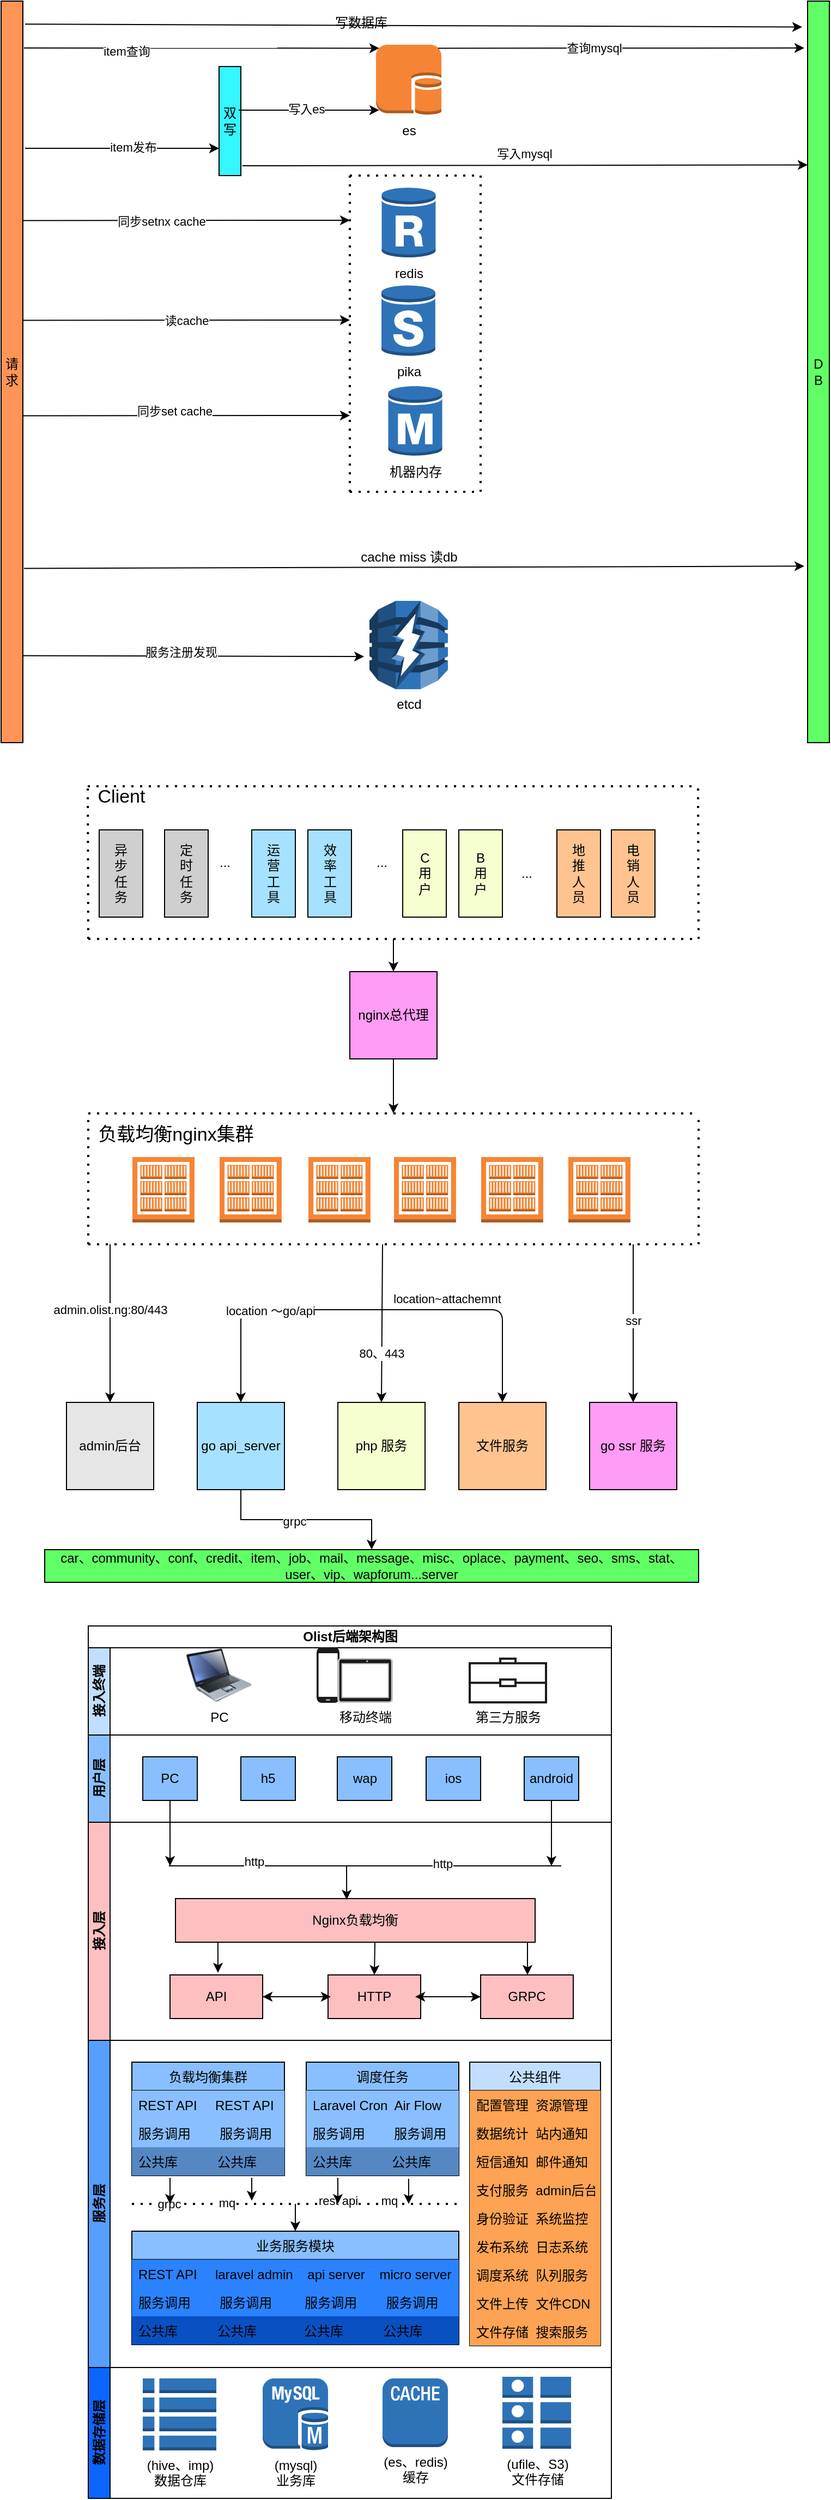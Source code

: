 <mxfile version="14.4.9" type="github">
  <diagram id="2X9w02Ml61jo0lZJwtkf" name="Page-1">
    <mxGraphModel dx="836" dy="376" grid="1" gridSize="10" guides="1" tooltips="1" connect="1" arrows="1" fold="1" page="1" pageScale="1" pageWidth="827" pageHeight="1169" math="0" shadow="0">
      <root>
        <mxCell id="0" />
        <mxCell id="1" parent="0" />
        <mxCell id="Lp_xnb2QCeQAAz86b2ZK-117" value="请求" style="rounded=0;whiteSpace=wrap;html=1;fillColor=#FF9457;" vertex="1" parent="1">
          <mxGeometry x="40" y="200" width="20" height="680" as="geometry" />
        </mxCell>
        <mxCell id="Lp_xnb2QCeQAAz86b2ZK-118" value="D&lt;br&gt;B" style="rounded=0;whiteSpace=wrap;html=1;fillColor=#61FF66;" vertex="1" parent="1">
          <mxGeometry x="780" y="200" width="20" height="680" as="geometry" />
        </mxCell>
        <mxCell id="Lp_xnb2QCeQAAz86b2ZK-119" value="" style="endArrow=classic;html=1;entryX=-0.25;entryY=0.035;entryDx=0;entryDy=0;entryPerimeter=0;exitX=1.1;exitY=0.031;exitDx=0;exitDy=0;exitPerimeter=0;" edge="1" parent="1" source="Lp_xnb2QCeQAAz86b2ZK-117" target="Lp_xnb2QCeQAAz86b2ZK-118">
          <mxGeometry width="50" height="50" relative="1" as="geometry">
            <mxPoint x="390" y="300" as="sourcePoint" />
            <mxPoint x="440" y="250" as="targetPoint" />
          </mxGeometry>
        </mxCell>
        <mxCell id="Lp_xnb2QCeQAAz86b2ZK-120" value="写数据库" style="text;html=1;align=center;verticalAlign=middle;resizable=0;points=[];autosize=1;" vertex="1" parent="1">
          <mxGeometry x="340" y="210" width="60" height="20" as="geometry" />
        </mxCell>
        <mxCell id="Lp_xnb2QCeQAAz86b2ZK-121" value="es" style="outlineConnect=0;dashed=0;verticalLabelPosition=bottom;verticalAlign=top;align=center;html=1;shape=mxgraph.aws3.db_on_instance;fillColor=#F58534;gradientColor=none;" vertex="1" parent="1">
          <mxGeometry x="384" y="240" width="60" height="64.5" as="geometry" />
        </mxCell>
        <mxCell id="Lp_xnb2QCeQAAz86b2ZK-122" value="" style="endArrow=classic;html=1;entryX=0;entryY=0.75;entryDx=0;entryDy=0;" edge="1" parent="1" target="Lp_xnb2QCeQAAz86b2ZK-124">
          <mxGeometry width="50" height="50" relative="1" as="geometry">
            <mxPoint x="62" y="335" as="sourcePoint" />
            <mxPoint x="440" y="280" as="targetPoint" />
          </mxGeometry>
        </mxCell>
        <mxCell id="Lp_xnb2QCeQAAz86b2ZK-123" value="item发布" style="edgeLabel;html=1;align=center;verticalAlign=middle;resizable=0;points=[];" vertex="1" connectable="0" parent="Lp_xnb2QCeQAAz86b2ZK-122">
          <mxGeometry x="-0.31" y="1" relative="1" as="geometry">
            <mxPoint x="36.99" as="offset" />
          </mxGeometry>
        </mxCell>
        <mxCell id="Lp_xnb2QCeQAAz86b2ZK-124" value="双&lt;br&gt;写" style="rounded=0;whiteSpace=wrap;html=1;fillColor=#33F8FF;" vertex="1" parent="1">
          <mxGeometry x="240" y="260" width="20" height="100" as="geometry" />
        </mxCell>
        <mxCell id="Lp_xnb2QCeQAAz86b2ZK-125" value="" style="endArrow=classic;html=1;exitX=1.067;exitY=0.91;exitDx=0;exitDy=0;entryX=0;entryY=0.221;entryDx=0;entryDy=0;entryPerimeter=0;exitPerimeter=0;" edge="1" parent="1" source="Lp_xnb2QCeQAAz86b2ZK-124" target="Lp_xnb2QCeQAAz86b2ZK-118">
          <mxGeometry width="50" height="50" relative="1" as="geometry">
            <mxPoint x="280" y="320" as="sourcePoint" />
            <mxPoint x="776" y="320" as="targetPoint" />
            <Array as="points" />
          </mxGeometry>
        </mxCell>
        <mxCell id="Lp_xnb2QCeQAAz86b2ZK-126" value="写入mysql" style="edgeLabel;html=1;align=center;verticalAlign=middle;resizable=0;points=[];" vertex="1" connectable="0" parent="Lp_xnb2QCeQAAz86b2ZK-125">
          <mxGeometry x="-0.191" y="2" relative="1" as="geometry">
            <mxPoint x="48.66" y="-8.82" as="offset" />
          </mxGeometry>
        </mxCell>
        <mxCell id="Lp_xnb2QCeQAAz86b2ZK-131" value="" style="endArrow=classic;html=1;entryX=0.05;entryY=0.93;entryDx=0;entryDy=0;entryPerimeter=0;exitX=0.9;exitY=0.4;exitDx=0;exitDy=0;exitPerimeter=0;" edge="1" parent="1" source="Lp_xnb2QCeQAAz86b2ZK-124" target="Lp_xnb2QCeQAAz86b2ZK-121">
          <mxGeometry width="50" height="50" relative="1" as="geometry">
            <mxPoint x="272" y="300" as="sourcePoint" />
            <mxPoint x="480" y="297" as="targetPoint" />
          </mxGeometry>
        </mxCell>
        <mxCell id="Lp_xnb2QCeQAAz86b2ZK-132" value="写入es" style="edgeLabel;html=1;align=center;verticalAlign=middle;resizable=0;points=[];" vertex="1" connectable="0" parent="Lp_xnb2QCeQAAz86b2ZK-131">
          <mxGeometry x="-0.05" y="1" relative="1" as="geometry">
            <mxPoint as="offset" />
          </mxGeometry>
        </mxCell>
        <mxCell id="Lp_xnb2QCeQAAz86b2ZK-133" value="" style="endArrow=classic;html=1;entryX=0.05;entryY=0.05;entryDx=0;entryDy=0;entryPerimeter=0;" edge="1" parent="1" target="Lp_xnb2QCeQAAz86b2ZK-121">
          <mxGeometry width="50" height="50" relative="1" as="geometry">
            <mxPoint x="61" y="243" as="sourcePoint" />
            <mxPoint x="480" y="250" as="targetPoint" />
          </mxGeometry>
        </mxCell>
        <mxCell id="Lp_xnb2QCeQAAz86b2ZK-134" value="item查询" style="edgeLabel;html=1;align=center;verticalAlign=middle;resizable=0;points=[];" vertex="1" connectable="0" parent="Lp_xnb2QCeQAAz86b2ZK-133">
          <mxGeometry x="-0.427" y="-3" relative="1" as="geometry">
            <mxPoint as="offset" />
          </mxGeometry>
        </mxCell>
        <mxCell id="Lp_xnb2QCeQAAz86b2ZK-135" value="" style="endArrow=classic;html=1;exitX=0.95;exitY=0.05;exitDx=0;exitDy=0;exitPerimeter=0;" edge="1" parent="1" source="Lp_xnb2QCeQAAz86b2ZK-121">
          <mxGeometry width="50" height="50" relative="1" as="geometry">
            <mxPoint x="390" y="340" as="sourcePoint" />
            <mxPoint x="777" y="243" as="targetPoint" />
          </mxGeometry>
        </mxCell>
        <mxCell id="Lp_xnb2QCeQAAz86b2ZK-136" value="查询mysql" style="edgeLabel;html=1;align=center;verticalAlign=middle;resizable=0;points=[];" vertex="1" connectable="0" parent="Lp_xnb2QCeQAAz86b2ZK-135">
          <mxGeometry x="-0.148" relative="1" as="geometry">
            <mxPoint as="offset" />
          </mxGeometry>
        </mxCell>
        <mxCell id="Lp_xnb2QCeQAAz86b2ZK-137" value="redis" style="outlineConnect=0;dashed=0;verticalLabelPosition=bottom;verticalAlign=top;align=center;html=1;shape=mxgraph.aws3.rds_db_instance_read_replica;fillColor=#2E73B8;gradientColor=none;" vertex="1" parent="1">
          <mxGeometry x="389.25" y="370" width="49.5" height="66" as="geometry" />
        </mxCell>
        <mxCell id="Lp_xnb2QCeQAAz86b2ZK-138" value="机器内存" style="outlineConnect=0;dashed=0;verticalLabelPosition=bottom;verticalAlign=top;align=center;html=1;shape=mxgraph.aws3.rds_db_instance;fillColor=#2E73B8;gradientColor=none;" vertex="1" parent="1">
          <mxGeometry x="395.25" y="552" width="49.5" height="66" as="geometry" />
        </mxCell>
        <mxCell id="Lp_xnb2QCeQAAz86b2ZK-139" value="etcd" style="outlineConnect=0;dashed=0;verticalLabelPosition=bottom;verticalAlign=top;align=center;html=1;shape=mxgraph.aws3.db_accelerator;fillColor=#2E73B8;gradientColor=none;" vertex="1" parent="1">
          <mxGeometry x="378" y="750" width="72" height="81" as="geometry" />
        </mxCell>
        <mxCell id="Lp_xnb2QCeQAAz86b2ZK-140" value="pika" style="outlineConnect=0;dashed=0;verticalLabelPosition=bottom;verticalAlign=top;align=center;html=1;shape=mxgraph.aws3.rds_db_instance_standby_multi_az;fillColor=#2E73B8;gradientColor=none;" vertex="1" parent="1">
          <mxGeometry x="389" y="460" width="49.5" height="66" as="geometry" />
        </mxCell>
        <mxCell id="Lp_xnb2QCeQAAz86b2ZK-144" value="" style="endArrow=none;dashed=1;html=1;dashPattern=1 3;strokeWidth=2;" edge="1" parent="1">
          <mxGeometry width="50" height="50" relative="1" as="geometry">
            <mxPoint x="360" y="650" as="sourcePoint" />
            <mxPoint x="360" y="360" as="targetPoint" />
          </mxGeometry>
        </mxCell>
        <mxCell id="Lp_xnb2QCeQAAz86b2ZK-145" value="" style="endArrow=none;dashed=1;html=1;dashPattern=1 3;strokeWidth=2;" edge="1" parent="1">
          <mxGeometry width="50" height="50" relative="1" as="geometry">
            <mxPoint x="360" y="360" as="sourcePoint" />
            <mxPoint x="480" y="360" as="targetPoint" />
          </mxGeometry>
        </mxCell>
        <mxCell id="Lp_xnb2QCeQAAz86b2ZK-146" value="" style="endArrow=none;dashed=1;html=1;dashPattern=1 3;strokeWidth=2;" edge="1" parent="1">
          <mxGeometry width="50" height="50" relative="1" as="geometry">
            <mxPoint x="480" y="650" as="sourcePoint" />
            <mxPoint x="480" y="360" as="targetPoint" />
          </mxGeometry>
        </mxCell>
        <mxCell id="Lp_xnb2QCeQAAz86b2ZK-147" value="" style="endArrow=none;dashed=1;html=1;dashPattern=1 3;strokeWidth=2;" edge="1" parent="1">
          <mxGeometry width="50" height="50" relative="1" as="geometry">
            <mxPoint x="360" y="650" as="sourcePoint" />
            <mxPoint x="480" y="650" as="targetPoint" />
          </mxGeometry>
        </mxCell>
        <mxCell id="Lp_xnb2QCeQAAz86b2ZK-148" value="" style="endArrow=classic;html=1;exitX=1;exitY=0.296;exitDx=0;exitDy=0;exitPerimeter=0;" edge="1" parent="1" source="Lp_xnb2QCeQAAz86b2ZK-117">
          <mxGeometry x="-0.001" y="-109" width="50" height="50" relative="1" as="geometry">
            <mxPoint x="390" y="540" as="sourcePoint" />
            <mxPoint x="360" y="401" as="targetPoint" />
            <mxPoint as="offset" />
          </mxGeometry>
        </mxCell>
        <mxCell id="Lp_xnb2QCeQAAz86b2ZK-152" value="同步setnx cache" style="edgeLabel;html=1;align=center;verticalAlign=middle;resizable=0;points=[];" vertex="1" connectable="0" parent="Lp_xnb2QCeQAAz86b2ZK-148">
          <mxGeometry x="-0.153" y="-1" relative="1" as="geometry">
            <mxPoint as="offset" />
          </mxGeometry>
        </mxCell>
        <mxCell id="Lp_xnb2QCeQAAz86b2ZK-149" value="读cache" style="endArrow=classic;html=1;exitX=1;exitY=0.296;exitDx=0;exitDy=0;exitPerimeter=0;" edge="1" parent="1">
          <mxGeometry width="50" height="50" relative="1" as="geometry">
            <mxPoint x="60" y="492.78" as="sourcePoint" />
            <mxPoint x="360" y="492.5" as="targetPoint" />
          </mxGeometry>
        </mxCell>
        <mxCell id="Lp_xnb2QCeQAAz86b2ZK-150" value="" style="endArrow=classic;html=1;exitX=1;exitY=0.296;exitDx=0;exitDy=0;exitPerimeter=0;" edge="1" parent="1">
          <mxGeometry x="-0.133" y="120" width="50" height="50" relative="1" as="geometry">
            <mxPoint x="60" y="580.28" as="sourcePoint" />
            <mxPoint x="360" y="580" as="targetPoint" />
            <mxPoint as="offset" />
          </mxGeometry>
        </mxCell>
        <mxCell id="Lp_xnb2QCeQAAz86b2ZK-151" value="同步set cache" style="edgeLabel;html=1;align=center;verticalAlign=middle;resizable=0;points=[];" vertex="1" connectable="0" parent="Lp_xnb2QCeQAAz86b2ZK-150">
          <mxGeometry x="-0.073" y="4" relative="1" as="geometry">
            <mxPoint as="offset" />
          </mxGeometry>
        </mxCell>
        <mxCell id="Lp_xnb2QCeQAAz86b2ZK-153" value="" style="endArrow=classic;html=1;exitX=1.05;exitY=0.765;exitDx=0;exitDy=0;exitPerimeter=0;entryX=-0.15;entryY=0.762;entryDx=0;entryDy=0;entryPerimeter=0;" edge="1" parent="1" source="Lp_xnb2QCeQAAz86b2ZK-117" target="Lp_xnb2QCeQAAz86b2ZK-118">
          <mxGeometry width="50" height="50" relative="1" as="geometry">
            <mxPoint x="390" y="700" as="sourcePoint" />
            <mxPoint x="440" y="650" as="targetPoint" />
          </mxGeometry>
        </mxCell>
        <mxCell id="Lp_xnb2QCeQAAz86b2ZK-154" value="cache miss 读db" style="text;html=1;align=center;verticalAlign=middle;resizable=0;points=[];autosize=1;" vertex="1" parent="1">
          <mxGeometry x="364" y="700" width="100" height="20" as="geometry" />
        </mxCell>
        <mxCell id="Lp_xnb2QCeQAAz86b2ZK-155" value="" style="endArrow=classic;html=1;exitX=1;exitY=0.296;exitDx=0;exitDy=0;exitPerimeter=0;entryX=-0.069;entryY=0.63;entryDx=0;entryDy=0;entryPerimeter=0;" edge="1" parent="1" target="Lp_xnb2QCeQAAz86b2ZK-139">
          <mxGeometry x="-0.133" y="120" width="50" height="50" relative="1" as="geometry">
            <mxPoint x="60" y="800.28" as="sourcePoint" />
            <mxPoint x="360" y="800" as="targetPoint" />
            <mxPoint as="offset" />
          </mxGeometry>
        </mxCell>
        <mxCell id="Lp_xnb2QCeQAAz86b2ZK-156" value="服务注册发现" style="edgeLabel;html=1;align=center;verticalAlign=middle;resizable=0;points=[];" vertex="1" connectable="0" parent="Lp_xnb2QCeQAAz86b2ZK-155">
          <mxGeometry x="-0.073" y="4" relative="1" as="geometry">
            <mxPoint as="offset" />
          </mxGeometry>
        </mxCell>
        <mxCell id="Lp_xnb2QCeQAAz86b2ZK-157" value="" style="edgeStyle=orthogonalEdgeStyle;rounded=0;orthogonalLoop=1;jettySize=auto;html=1;" edge="1" parent="1" source="Lp_xnb2QCeQAAz86b2ZK-158">
          <mxGeometry relative="1" as="geometry">
            <mxPoint x="400" y="1220" as="targetPoint" />
          </mxGeometry>
        </mxCell>
        <mxCell id="Lp_xnb2QCeQAAz86b2ZK-158" value="nginx总代理" style="whiteSpace=wrap;html=1;aspect=fixed;fillColor=#FF9CF5;" vertex="1" parent="1">
          <mxGeometry x="360" y="1090" width="80" height="80" as="geometry" />
        </mxCell>
        <mxCell id="Lp_xnb2QCeQAAz86b2ZK-159" value="admin后台" style="whiteSpace=wrap;html=1;aspect=fixed;fillColor=#E6E6E6;" vertex="1" parent="1">
          <mxGeometry x="100" y="1485" width="80" height="80" as="geometry" />
        </mxCell>
        <mxCell id="Lp_xnb2QCeQAAz86b2ZK-160" value="" style="edgeStyle=orthogonalEdgeStyle;rounded=0;orthogonalLoop=1;jettySize=auto;html=1;" edge="1" parent="1" source="Lp_xnb2QCeQAAz86b2ZK-162" target="Lp_xnb2QCeQAAz86b2ZK-204">
          <mxGeometry relative="1" as="geometry" />
        </mxCell>
        <mxCell id="Lp_xnb2QCeQAAz86b2ZK-161" value="grpc" style="edgeLabel;html=1;align=center;verticalAlign=middle;resizable=0;points=[];" vertex="1" connectable="0" parent="Lp_xnb2QCeQAAz86b2ZK-160">
          <mxGeometry x="-0.127" y="-1" relative="1" as="geometry">
            <mxPoint as="offset" />
          </mxGeometry>
        </mxCell>
        <mxCell id="Lp_xnb2QCeQAAz86b2ZK-162" value="go api_server" style="whiteSpace=wrap;html=1;aspect=fixed;fillColor=#A6E1FF;" vertex="1" parent="1">
          <mxGeometry x="220" y="1485" width="80" height="80" as="geometry" />
        </mxCell>
        <mxCell id="Lp_xnb2QCeQAAz86b2ZK-163" value="php 服务" style="whiteSpace=wrap;html=1;aspect=fixed;fillColor=#F5FFCF;" vertex="1" parent="1">
          <mxGeometry x="349" y="1485" width="80" height="80" as="geometry" />
        </mxCell>
        <mxCell id="Lp_xnb2QCeQAAz86b2ZK-164" value="文件服务" style="whiteSpace=wrap;html=1;aspect=fixed;fillColor=#FFC38F;" vertex="1" parent="1">
          <mxGeometry x="460" y="1485" width="80" height="80" as="geometry" />
        </mxCell>
        <mxCell id="Lp_xnb2QCeQAAz86b2ZK-165" value="go ssr 服务" style="whiteSpace=wrap;html=1;aspect=fixed;fillColor=#FF9CF5;" vertex="1" parent="1">
          <mxGeometry x="580" y="1485" width="80" height="80" as="geometry" />
        </mxCell>
        <mxCell id="Lp_xnb2QCeQAAz86b2ZK-166" value="" style="outlineConnect=0;dashed=0;verticalLabelPosition=bottom;verticalAlign=top;align=center;html=1;shape=mxgraph.aws3.ecr_registry;fillColor=#F58534;gradientColor=none;" vertex="1" parent="1">
          <mxGeometry x="160.5" y="1260" width="57" height="60" as="geometry" />
        </mxCell>
        <mxCell id="Lp_xnb2QCeQAAz86b2ZK-167" value="" style="outlineConnect=0;dashed=0;verticalLabelPosition=bottom;verticalAlign=top;align=center;html=1;shape=mxgraph.aws3.ecr_registry;fillColor=#F58534;gradientColor=none;" vertex="1" parent="1">
          <mxGeometry x="560.5" y="1260" width="57" height="60" as="geometry" />
        </mxCell>
        <mxCell id="Lp_xnb2QCeQAAz86b2ZK-168" value="" style="outlineConnect=0;dashed=0;verticalLabelPosition=bottom;verticalAlign=top;align=center;html=1;shape=mxgraph.aws3.ecr_registry;fillColor=#F58534;gradientColor=none;" vertex="1" parent="1">
          <mxGeometry x="480.5" y="1260" width="57" height="60" as="geometry" />
        </mxCell>
        <mxCell id="Lp_xnb2QCeQAAz86b2ZK-169" value="" style="outlineConnect=0;dashed=0;verticalLabelPosition=bottom;verticalAlign=top;align=center;html=1;shape=mxgraph.aws3.ecr_registry;fillColor=#F58534;gradientColor=none;" vertex="1" parent="1">
          <mxGeometry x="240.5" y="1260" width="57" height="60" as="geometry" />
        </mxCell>
        <mxCell id="Lp_xnb2QCeQAAz86b2ZK-170" value="" style="outlineConnect=0;dashed=0;verticalLabelPosition=bottom;verticalAlign=top;align=center;html=1;shape=mxgraph.aws3.ecr_registry;fillColor=#F58534;gradientColor=none;" vertex="1" parent="1">
          <mxGeometry x="322" y="1260" width="57" height="60" as="geometry" />
        </mxCell>
        <mxCell id="Lp_xnb2QCeQAAz86b2ZK-171" value="" style="outlineConnect=0;dashed=0;verticalLabelPosition=bottom;verticalAlign=top;align=center;html=1;shape=mxgraph.aws3.ecr_registry;fillColor=#F58534;gradientColor=none;" vertex="1" parent="1">
          <mxGeometry x="400.5" y="1260" width="57" height="60" as="geometry" />
        </mxCell>
        <mxCell id="Lp_xnb2QCeQAAz86b2ZK-172" value="" style="endArrow=none;dashed=1;html=1;dashPattern=1 3;strokeWidth=2;" edge="1" parent="1">
          <mxGeometry width="50" height="50" relative="1" as="geometry">
            <mxPoint x="120" y="1220" as="sourcePoint" />
            <mxPoint x="680" y="1220" as="targetPoint" />
          </mxGeometry>
        </mxCell>
        <mxCell id="Lp_xnb2QCeQAAz86b2ZK-173" value="" style="endArrow=none;dashed=1;html=1;dashPattern=1 3;strokeWidth=2;" edge="1" parent="1">
          <mxGeometry width="50" height="50" relative="1" as="geometry">
            <mxPoint x="680" y="1340" as="sourcePoint" />
            <mxPoint x="680" y="1220" as="targetPoint" />
          </mxGeometry>
        </mxCell>
        <mxCell id="Lp_xnb2QCeQAAz86b2ZK-174" value="" style="endArrow=none;dashed=1;html=1;dashPattern=1 3;strokeWidth=2;" edge="1" parent="1">
          <mxGeometry width="50" height="50" relative="1" as="geometry">
            <mxPoint x="120" y="1340" as="sourcePoint" />
            <mxPoint x="680" y="1340" as="targetPoint" />
          </mxGeometry>
        </mxCell>
        <mxCell id="Lp_xnb2QCeQAAz86b2ZK-175" value="" style="endArrow=none;dashed=1;html=1;dashPattern=1 3;strokeWidth=2;" edge="1" parent="1">
          <mxGeometry width="50" height="50" relative="1" as="geometry">
            <mxPoint x="120" y="1340" as="sourcePoint" />
            <mxPoint x="120" y="1220" as="targetPoint" />
          </mxGeometry>
        </mxCell>
        <mxCell id="Lp_xnb2QCeQAAz86b2ZK-176" value="" style="endArrow=none;dashed=1;html=1;dashPattern=1 3;strokeWidth=2;" edge="1" parent="1">
          <mxGeometry width="50" height="50" relative="1" as="geometry">
            <mxPoint x="119.5" y="920" as="sourcePoint" />
            <mxPoint x="679.5" y="920" as="targetPoint" />
          </mxGeometry>
        </mxCell>
        <mxCell id="Lp_xnb2QCeQAAz86b2ZK-177" value="" style="endArrow=none;dashed=1;html=1;dashPattern=1 3;strokeWidth=2;" edge="1" parent="1">
          <mxGeometry width="50" height="50" relative="1" as="geometry">
            <mxPoint x="680" y="1060" as="sourcePoint" />
            <mxPoint x="679.5" y="920" as="targetPoint" />
          </mxGeometry>
        </mxCell>
        <mxCell id="Lp_xnb2QCeQAAz86b2ZK-178" value="" style="endArrow=none;dashed=1;html=1;dashPattern=1 3;strokeWidth=2;" edge="1" parent="1">
          <mxGeometry width="50" height="50" relative="1" as="geometry">
            <mxPoint x="120" y="1060" as="sourcePoint" />
            <mxPoint x="680" y="1060" as="targetPoint" />
          </mxGeometry>
        </mxCell>
        <mxCell id="Lp_xnb2QCeQAAz86b2ZK-179" value="" style="endArrow=none;dashed=1;html=1;dashPattern=1 3;strokeWidth=2;" edge="1" parent="1">
          <mxGeometry width="50" height="50" relative="1" as="geometry">
            <mxPoint x="120" y="1060" as="sourcePoint" />
            <mxPoint x="119.5" y="920" as="targetPoint" />
          </mxGeometry>
        </mxCell>
        <mxCell id="Lp_xnb2QCeQAAz86b2ZK-180" value="异&lt;br&gt;步&lt;br&gt;任&lt;br&gt;务" style="rounded=0;whiteSpace=wrap;html=1;fillColor=#CFCFCF;" vertex="1" parent="1">
          <mxGeometry x="130" y="960" width="40" height="80" as="geometry" />
        </mxCell>
        <mxCell id="Lp_xnb2QCeQAAz86b2ZK-181" value="定&lt;br&gt;时&lt;br&gt;任&lt;br&gt;务" style="rounded=0;whiteSpace=wrap;html=1;fillColor=#CFCFCF;" vertex="1" parent="1">
          <mxGeometry x="190" y="960" width="40" height="80" as="geometry" />
        </mxCell>
        <mxCell id="Lp_xnb2QCeQAAz86b2ZK-182" value="..." style="text;html=1;align=center;verticalAlign=middle;resizable=0;points=[];autosize=1;" vertex="1" parent="1">
          <mxGeometry x="230" y="980" width="30" height="20" as="geometry" />
        </mxCell>
        <mxCell id="Lp_xnb2QCeQAAz86b2ZK-183" value="运&lt;br&gt;营&lt;br&gt;工&lt;br&gt;具" style="rounded=0;whiteSpace=wrap;html=1;fillColor=#A6E1FF;" vertex="1" parent="1">
          <mxGeometry x="270" y="960" width="40" height="80" as="geometry" />
        </mxCell>
        <mxCell id="Lp_xnb2QCeQAAz86b2ZK-184" value="效&lt;br&gt;率&lt;br&gt;工&lt;br&gt;具" style="rounded=0;whiteSpace=wrap;html=1;fillColor=#A6E1FF;" vertex="1" parent="1">
          <mxGeometry x="321.5" y="960" width="40" height="80" as="geometry" />
        </mxCell>
        <mxCell id="Lp_xnb2QCeQAAz86b2ZK-185" value="..." style="text;html=1;align=center;verticalAlign=middle;resizable=0;points=[];autosize=1;" vertex="1" parent="1">
          <mxGeometry x="374" y="980" width="30" height="20" as="geometry" />
        </mxCell>
        <mxCell id="Lp_xnb2QCeQAAz86b2ZK-186" value="C&lt;br&gt;用&lt;br&gt;户" style="rounded=0;whiteSpace=wrap;html=1;fillColor=#F5FFCF;" vertex="1" parent="1">
          <mxGeometry x="408.5" y="960" width="40" height="80" as="geometry" />
        </mxCell>
        <mxCell id="Lp_xnb2QCeQAAz86b2ZK-187" value="B&lt;br&gt;用&lt;br&gt;户" style="rounded=0;whiteSpace=wrap;html=1;fillColor=#F5FFCF;" vertex="1" parent="1">
          <mxGeometry x="460" y="960" width="40" height="80" as="geometry" />
        </mxCell>
        <mxCell id="Lp_xnb2QCeQAAz86b2ZK-188" value="地&lt;br&gt;推&lt;br&gt;人&lt;br&gt;员" style="rounded=0;whiteSpace=wrap;html=1;fillColor=#FFC38F;" vertex="1" parent="1">
          <mxGeometry x="550" y="960" width="40" height="80" as="geometry" />
        </mxCell>
        <mxCell id="Lp_xnb2QCeQAAz86b2ZK-189" value="&lt;font style=&quot;font-size: 17px&quot;&gt;Client&lt;/font&gt;" style="text;html=1;align=center;verticalAlign=middle;resizable=0;points=[];autosize=1;" vertex="1" parent="1">
          <mxGeometry x="120" y="920" width="60" height="20" as="geometry" />
        </mxCell>
        <mxCell id="Lp_xnb2QCeQAAz86b2ZK-190" value="..." style="text;html=1;align=center;verticalAlign=middle;resizable=0;points=[];autosize=1;" vertex="1" parent="1">
          <mxGeometry x="507" y="990" width="30" height="20" as="geometry" />
        </mxCell>
        <mxCell id="Lp_xnb2QCeQAAz86b2ZK-191" value="电&lt;br&gt;销&lt;br&gt;人&lt;br&gt;员" style="rounded=0;whiteSpace=wrap;html=1;fillColor=#FFC38F;" vertex="1" parent="1">
          <mxGeometry x="600" y="960" width="40" height="80" as="geometry" />
        </mxCell>
        <mxCell id="Lp_xnb2QCeQAAz86b2ZK-192" value="" style="endArrow=classic;html=1;entryX=0.5;entryY=0;entryDx=0;entryDy=0;" edge="1" parent="1" target="Lp_xnb2QCeQAAz86b2ZK-158">
          <mxGeometry width="50" height="50" relative="1" as="geometry">
            <mxPoint x="400" y="1060" as="sourcePoint" />
            <mxPoint x="410" y="1020" as="targetPoint" />
          </mxGeometry>
        </mxCell>
        <mxCell id="Lp_xnb2QCeQAAz86b2ZK-193" value="&lt;font style=&quot;font-size: 17px&quot;&gt;负载均衡nginx集群&lt;/font&gt;" style="text;html=1;align=center;verticalAlign=middle;resizable=0;points=[];autosize=1;" vertex="1" parent="1">
          <mxGeometry x="120" y="1230" width="160" height="20" as="geometry" />
        </mxCell>
        <mxCell id="Lp_xnb2QCeQAAz86b2ZK-194" value="" style="endArrow=classic;html=1;entryX=0.5;entryY=0;entryDx=0;entryDy=0;" edge="1" parent="1" target="Lp_xnb2QCeQAAz86b2ZK-163">
          <mxGeometry width="50" height="50" relative="1" as="geometry">
            <mxPoint x="390" y="1340" as="sourcePoint" />
            <mxPoint x="394" y="1470" as="targetPoint" />
          </mxGeometry>
        </mxCell>
        <mxCell id="Lp_xnb2QCeQAAz86b2ZK-195" value="80、443" style="edgeLabel;html=1;align=center;verticalAlign=middle;resizable=0;points=[];" vertex="1" connectable="0" parent="Lp_xnb2QCeQAAz86b2ZK-194">
          <mxGeometry x="-0.076" y="-1" relative="1" as="geometry">
            <mxPoint x="0.46" y="33.01" as="offset" />
          </mxGeometry>
        </mxCell>
        <mxCell id="Lp_xnb2QCeQAAz86b2ZK-196" value="" style="endArrow=classic;html=1;entryX=0.5;entryY=0;entryDx=0;entryDy=0;" edge="1" parent="1" target="Lp_xnb2QCeQAAz86b2ZK-159">
          <mxGeometry width="50" height="50" relative="1" as="geometry">
            <mxPoint x="140" y="1340" as="sourcePoint" />
            <mxPoint x="410" y="1370" as="targetPoint" />
          </mxGeometry>
        </mxCell>
        <mxCell id="Lp_xnb2QCeQAAz86b2ZK-197" value="admin.olist.ng:80/443" style="edgeLabel;html=1;align=center;verticalAlign=middle;resizable=0;points=[];" vertex="1" connectable="0" parent="Lp_xnb2QCeQAAz86b2ZK-196">
          <mxGeometry x="-0.421" y="-2" relative="1" as="geometry">
            <mxPoint x="2" y="18" as="offset" />
          </mxGeometry>
        </mxCell>
        <mxCell id="Lp_xnb2QCeQAAz86b2ZK-198" value="" style="endArrow=classic;html=1;entryX=0.5;entryY=0;entryDx=0;entryDy=0;" edge="1" parent="1" target="Lp_xnb2QCeQAAz86b2ZK-162">
          <mxGeometry width="50" height="50" relative="1" as="geometry">
            <mxPoint x="390" y="1400" as="sourcePoint" />
            <mxPoint x="410" y="1450" as="targetPoint" />
            <Array as="points">
              <mxPoint x="260" y="1400" />
            </Array>
          </mxGeometry>
        </mxCell>
        <mxCell id="Lp_xnb2QCeQAAz86b2ZK-199" value="location ～go/api" style="edgeLabel;html=1;align=center;verticalAlign=middle;resizable=0;points=[];" vertex="1" connectable="0" parent="Lp_xnb2QCeQAAz86b2ZK-198">
          <mxGeometry x="-0.042" y="1" relative="1" as="geometry">
            <mxPoint as="offset" />
          </mxGeometry>
        </mxCell>
        <mxCell id="Lp_xnb2QCeQAAz86b2ZK-200" value="" style="endArrow=classic;html=1;entryX=0.5;entryY=0;entryDx=0;entryDy=0;" edge="1" parent="1" target="Lp_xnb2QCeQAAz86b2ZK-164">
          <mxGeometry width="50" height="50" relative="1" as="geometry">
            <mxPoint x="390" y="1400" as="sourcePoint" />
            <mxPoint x="410" y="1390" as="targetPoint" />
            <Array as="points">
              <mxPoint x="500" y="1400" />
            </Array>
          </mxGeometry>
        </mxCell>
        <mxCell id="Lp_xnb2QCeQAAz86b2ZK-201" value="location~attachemnt" style="edgeLabel;html=1;align=center;verticalAlign=middle;resizable=0;points=[];" vertex="1" connectable="0" parent="Lp_xnb2QCeQAAz86b2ZK-200">
          <mxGeometry x="-0.58" y="-2" relative="1" as="geometry">
            <mxPoint x="17.5" y="-12" as="offset" />
          </mxGeometry>
        </mxCell>
        <mxCell id="Lp_xnb2QCeQAAz86b2ZK-202" value="" style="endArrow=classic;html=1;entryX=0.5;entryY=0;entryDx=0;entryDy=0;" edge="1" parent="1" target="Lp_xnb2QCeQAAz86b2ZK-165">
          <mxGeometry width="50" height="50" relative="1" as="geometry">
            <mxPoint x="620" y="1340" as="sourcePoint" />
            <mxPoint x="410" y="1390" as="targetPoint" />
            <Array as="points">
              <mxPoint x="620" y="1400" />
            </Array>
          </mxGeometry>
        </mxCell>
        <mxCell id="Lp_xnb2QCeQAAz86b2ZK-203" value="ssr" style="edgeLabel;html=1;align=center;verticalAlign=middle;resizable=0;points=[];" vertex="1" connectable="0" parent="Lp_xnb2QCeQAAz86b2ZK-202">
          <mxGeometry x="-0.522" y="1" relative="1" as="geometry">
            <mxPoint x="-1" y="35" as="offset" />
          </mxGeometry>
        </mxCell>
        <mxCell id="Lp_xnb2QCeQAAz86b2ZK-204" value="car、community、conf、credit、item、job、mail、message、misc、oplace、payment、seo、sms、stat、user、vip、wapforum...server" style="whiteSpace=wrap;html=1;fillColor=#61FF66;" vertex="1" parent="1">
          <mxGeometry x="80" y="1620" width="600" height="30" as="geometry" />
        </mxCell>
        <mxCell id="Lp_xnb2QCeQAAz86b2ZK-205" value="Olist后端架构图" style="swimlane;html=1;childLayout=stackLayout;resizeParent=1;resizeParentMax=0;horizontal=1;startSize=20;horizontalStack=0;" vertex="1" parent="1">
          <mxGeometry x="120" y="1690" width="480" height="380" as="geometry" />
        </mxCell>
        <mxCell id="Lp_xnb2QCeQAAz86b2ZK-206" value="接入终端" style="swimlane;html=1;startSize=20;horizontal=0;fillColor=#C2DEFF;" vertex="1" parent="Lp_xnb2QCeQAAz86b2ZK-205">
          <mxGeometry y="20" width="480" height="80" as="geometry" />
        </mxCell>
        <mxCell id="Lp_xnb2QCeQAAz86b2ZK-207" value="PC" style="image;html=1;image=img/lib/clip_art/computers/Laptop_128x128.png" vertex="1" parent="Lp_xnb2QCeQAAz86b2ZK-206">
          <mxGeometry x="90" width="60" height="50" as="geometry" />
        </mxCell>
        <mxCell id="Lp_xnb2QCeQAAz86b2ZK-208" value="" style="verticalLabelPosition=bottom;verticalAlign=top;html=1;shadow=0;dashed=0;strokeWidth=1;shape=mxgraph.android.phone2;strokeColor=#1A1A1A;fillColor=#1A1A1A;" vertex="1" parent="Lp_xnb2QCeQAAz86b2ZK-206">
          <mxGeometry x="210" width="20" height="50" as="geometry" />
        </mxCell>
        <mxCell id="Lp_xnb2QCeQAAz86b2ZK-209" value="&lt;span&gt;移动终端&lt;/span&gt;" style="verticalLabelPosition=bottom;verticalAlign=top;html=1;shadow=0;dashed=0;strokeWidth=1;shape=mxgraph.android.tab2;strokeColor=#c0c0c0;direction=north;fillColor=#1A1A1A;" vertex="1" parent="Lp_xnb2QCeQAAz86b2ZK-206">
          <mxGeometry x="229" y="10" width="50" height="40" as="geometry" />
        </mxCell>
        <mxCell id="Lp_xnb2QCeQAAz86b2ZK-210" value="第三方服务" style="html=1;verticalLabelPosition=bottom;align=center;labelBackgroundColor=#ffffff;verticalAlign=top;strokeWidth=2;shadow=0;dashed=0;shape=mxgraph.ios7.icons.briefcase;fillColor=#FFFFFF;strokeColor=#1A1A1A;" vertex="1" parent="Lp_xnb2QCeQAAz86b2ZK-206">
          <mxGeometry x="350" y="10" width="70" height="40.05" as="geometry" />
        </mxCell>
        <mxCell id="Lp_xnb2QCeQAAz86b2ZK-211" value="用户层" style="swimlane;html=1;startSize=20;horizontal=0;fillColor=#89BFFF;" vertex="1" parent="Lp_xnb2QCeQAAz86b2ZK-205">
          <mxGeometry y="100" width="480" height="80" as="geometry" />
        </mxCell>
        <mxCell id="Lp_xnb2QCeQAAz86b2ZK-212" value="PC" style="whiteSpace=wrap;html=1;fillColor=#89BFFF;" vertex="1" parent="Lp_xnb2QCeQAAz86b2ZK-211">
          <mxGeometry x="50" y="20" width="50" height="40" as="geometry" />
        </mxCell>
        <mxCell id="Lp_xnb2QCeQAAz86b2ZK-213" value="h5" style="whiteSpace=wrap;html=1;fillColor=#89BFFF;" vertex="1" parent="Lp_xnb2QCeQAAz86b2ZK-211">
          <mxGeometry x="140" y="20" width="50" height="40" as="geometry" />
        </mxCell>
        <mxCell id="Lp_xnb2QCeQAAz86b2ZK-214" value="android" style="whiteSpace=wrap;html=1;fillColor=#89BFFF;" vertex="1" parent="Lp_xnb2QCeQAAz86b2ZK-211">
          <mxGeometry x="400" y="20" width="50" height="40" as="geometry" />
        </mxCell>
        <mxCell id="Lp_xnb2QCeQAAz86b2ZK-215" value="ios" style="whiteSpace=wrap;html=1;fillColor=#89BFFF;" vertex="1" parent="Lp_xnb2QCeQAAz86b2ZK-211">
          <mxGeometry x="310" y="20" width="50" height="40" as="geometry" />
        </mxCell>
        <mxCell id="Lp_xnb2QCeQAAz86b2ZK-216" value="wap" style="whiteSpace=wrap;html=1;fillColor=#89BFFF;" vertex="1" parent="Lp_xnb2QCeQAAz86b2ZK-211">
          <mxGeometry x="228.5" y="20" width="50" height="40" as="geometry" />
        </mxCell>
        <mxCell id="Lp_xnb2QCeQAAz86b2ZK-217" value="接入层" style="swimlane;html=1;startSize=20;horizontal=0;fillColor=#FEBFC1;" vertex="1" parent="Lp_xnb2QCeQAAz86b2ZK-205">
          <mxGeometry y="180" width="480" height="200" as="geometry" />
        </mxCell>
        <mxCell id="Lp_xnb2QCeQAAz86b2ZK-218" value="Nginx负载均衡" style="whiteSpace=wrap;html=1;fillColor=#FEBFC1;" vertex="1" parent="Lp_xnb2QCeQAAz86b2ZK-217">
          <mxGeometry x="80" y="70" width="330" height="40" as="geometry" />
        </mxCell>
        <mxCell id="Lp_xnb2QCeQAAz86b2ZK-219" value="" style="endArrow=classic;html=1;entryX=0.476;entryY=0.025;entryDx=0;entryDy=0;entryPerimeter=0;" edge="1" parent="Lp_xnb2QCeQAAz86b2ZK-217" target="Lp_xnb2QCeQAAz86b2ZK-218">
          <mxGeometry width="50" height="50" relative="1" as="geometry">
            <mxPoint x="237" y="40" as="sourcePoint" />
            <mxPoint x="237" y="65" as="targetPoint" />
          </mxGeometry>
        </mxCell>
        <mxCell id="Lp_xnb2QCeQAAz86b2ZK-220" value="" style="endArrow=none;html=1;" edge="1" parent="Lp_xnb2QCeQAAz86b2ZK-217">
          <mxGeometry width="50" height="50" relative="1" as="geometry">
            <mxPoint x="74" y="40" as="sourcePoint" />
            <mxPoint x="434" y="40" as="targetPoint" />
          </mxGeometry>
        </mxCell>
        <mxCell id="Lp_xnb2QCeQAAz86b2ZK-221" value="http" style="edgeLabel;html=1;align=center;verticalAlign=middle;resizable=0;points=[];" vertex="1" connectable="0" parent="Lp_xnb2QCeQAAz86b2ZK-220">
          <mxGeometry x="-0.567" y="4" relative="1" as="geometry">
            <mxPoint as="offset" />
          </mxGeometry>
        </mxCell>
        <mxCell id="Lp_xnb2QCeQAAz86b2ZK-222" value="http" style="edgeLabel;html=1;align=center;verticalAlign=middle;resizable=0;points=[];" vertex="1" connectable="0" parent="Lp_xnb2QCeQAAz86b2ZK-220">
          <mxGeometry x="0.394" y="2" relative="1" as="geometry">
            <mxPoint as="offset" />
          </mxGeometry>
        </mxCell>
        <mxCell id="Lp_xnb2QCeQAAz86b2ZK-223" value="API" style="whiteSpace=wrap;html=1;fillColor=#FEBFC1;" vertex="1" parent="Lp_xnb2QCeQAAz86b2ZK-217">
          <mxGeometry x="75" y="140" width="85" height="40" as="geometry" />
        </mxCell>
        <mxCell id="Lp_xnb2QCeQAAz86b2ZK-224" value="GRPC" style="whiteSpace=wrap;html=1;fillColor=#FEBFC1;" vertex="1" parent="Lp_xnb2QCeQAAz86b2ZK-217">
          <mxGeometry x="360" y="140" width="85" height="40" as="geometry" />
        </mxCell>
        <mxCell id="Lp_xnb2QCeQAAz86b2ZK-225" value="HTTP" style="whiteSpace=wrap;html=1;fillColor=#FEBFC1;" vertex="1" parent="Lp_xnb2QCeQAAz86b2ZK-217">
          <mxGeometry x="220" y="140" width="85" height="40" as="geometry" />
        </mxCell>
        <mxCell id="Lp_xnb2QCeQAAz86b2ZK-226" value="" style="endArrow=classic;html=1;exitX=0.118;exitY=1;exitDx=0;exitDy=0;exitPerimeter=0;" edge="1" parent="Lp_xnb2QCeQAAz86b2ZK-217" source="Lp_xnb2QCeQAAz86b2ZK-218">
          <mxGeometry width="50" height="50" relative="1" as="geometry">
            <mxPoint x="247" y="50" as="sourcePoint" />
            <mxPoint x="119" y="138" as="targetPoint" />
          </mxGeometry>
        </mxCell>
        <mxCell id="Lp_xnb2QCeQAAz86b2ZK-227" value="" style="endArrow=classic;html=1;" edge="1" parent="Lp_xnb2QCeQAAz86b2ZK-217">
          <mxGeometry width="50" height="50" relative="1" as="geometry">
            <mxPoint x="403" y="110" as="sourcePoint" />
            <mxPoint x="403" y="140" as="targetPoint" />
          </mxGeometry>
        </mxCell>
        <mxCell id="Lp_xnb2QCeQAAz86b2ZK-228" value="服务层" style="swimlane;html=1;startSize=20;horizontal=0;fillColor=#569FFE;" vertex="1" parent="1">
          <mxGeometry x="120" y="2070" width="480" height="300" as="geometry" />
        </mxCell>
        <mxCell id="Lp_xnb2QCeQAAz86b2ZK-229" value="负载均衡集群" style="swimlane;fontStyle=0;childLayout=stackLayout;horizontal=1;startSize=26;fillColor=#89BFFF;horizontalStack=0;resizeParent=1;resizeParentMax=0;resizeLast=0;collapsible=1;marginBottom=0;" vertex="1" parent="Lp_xnb2QCeQAAz86b2ZK-228">
          <mxGeometry x="40" y="20" width="140" height="104" as="geometry" />
        </mxCell>
        <mxCell id="Lp_xnb2QCeQAAz86b2ZK-230" value="REST API     REST API" style="text;strokeColor=none;fillColor=#89BFFF;align=left;verticalAlign=top;spacingLeft=4;spacingRight=4;overflow=hidden;rotatable=0;points=[[0,0.5],[1,0.5]];portConstraint=eastwest;" vertex="1" parent="Lp_xnb2QCeQAAz86b2ZK-229">
          <mxGeometry y="26" width="140" height="26" as="geometry" />
        </mxCell>
        <mxCell id="Lp_xnb2QCeQAAz86b2ZK-231" value="服务调用        服务调用" style="text;strokeColor=none;fillColor=#89BFFF;align=left;verticalAlign=top;spacingLeft=4;spacingRight=4;overflow=hidden;rotatable=0;points=[[0,0.5],[1,0.5]];portConstraint=eastwest;" vertex="1" parent="Lp_xnb2QCeQAAz86b2ZK-229">
          <mxGeometry y="52" width="140" height="26" as="geometry" />
        </mxCell>
        <mxCell id="Lp_xnb2QCeQAAz86b2ZK-232" value="公共库           公共库&#xa; " style="text;strokeColor=none;fillColor=#5587C2;align=left;verticalAlign=top;spacingLeft=4;spacingRight=4;overflow=hidden;rotatable=0;points=[[0,0.5],[1,0.5]];portConstraint=eastwest;" vertex="1" parent="Lp_xnb2QCeQAAz86b2ZK-229">
          <mxGeometry y="78" width="140" height="26" as="geometry" />
        </mxCell>
        <mxCell id="Lp_xnb2QCeQAAz86b2ZK-233" value="调度任务" style="swimlane;fontStyle=0;childLayout=stackLayout;horizontal=1;startSize=26;fillColor=#89BFFF;horizontalStack=0;resizeParent=1;resizeParentMax=0;resizeLast=0;collapsible=1;marginBottom=0;" vertex="1" parent="Lp_xnb2QCeQAAz86b2ZK-228">
          <mxGeometry x="200" y="20" width="140" height="104" as="geometry" />
        </mxCell>
        <mxCell id="Lp_xnb2QCeQAAz86b2ZK-234" value="Laravel Cron  Air Flow" style="text;strokeColor=none;fillColor=#89BFFF;align=left;verticalAlign=top;spacingLeft=4;spacingRight=4;overflow=hidden;rotatable=0;points=[[0,0.5],[1,0.5]];portConstraint=eastwest;" vertex="1" parent="Lp_xnb2QCeQAAz86b2ZK-233">
          <mxGeometry y="26" width="140" height="26" as="geometry" />
        </mxCell>
        <mxCell id="Lp_xnb2QCeQAAz86b2ZK-235" value="服务调用        服务调用" style="text;strokeColor=none;fillColor=#89BFFF;align=left;verticalAlign=top;spacingLeft=4;spacingRight=4;overflow=hidden;rotatable=0;points=[[0,0.5],[1,0.5]];portConstraint=eastwest;" vertex="1" parent="Lp_xnb2QCeQAAz86b2ZK-233">
          <mxGeometry y="52" width="140" height="26" as="geometry" />
        </mxCell>
        <mxCell id="Lp_xnb2QCeQAAz86b2ZK-236" value="公共库           公共库&#xa; " style="text;strokeColor=none;fillColor=#5587C2;align=left;verticalAlign=top;spacingLeft=4;spacingRight=4;overflow=hidden;rotatable=0;points=[[0,0.5],[1,0.5]];portConstraint=eastwest;" vertex="1" parent="Lp_xnb2QCeQAAz86b2ZK-233">
          <mxGeometry y="78" width="140" height="26" as="geometry" />
        </mxCell>
        <mxCell id="Lp_xnb2QCeQAAz86b2ZK-237" value="业务服务模块" style="swimlane;fontStyle=0;childLayout=stackLayout;horizontal=1;startSize=26;fillColor=#89BFFF;horizontalStack=0;resizeParent=1;resizeParentMax=0;resizeLast=0;collapsible=1;marginBottom=0;" vertex="1" parent="Lp_xnb2QCeQAAz86b2ZK-228">
          <mxGeometry x="40" y="175" width="300" height="104" as="geometry" />
        </mxCell>
        <mxCell id="Lp_xnb2QCeQAAz86b2ZK-238" value="REST API     laravel admin    api server    micro server" style="text;strokeColor=none;fillColor=#2A82FF;align=left;verticalAlign=top;spacingLeft=4;spacingRight=4;overflow=hidden;rotatable=0;points=[[0,0.5],[1,0.5]];portConstraint=eastwest;" vertex="1" parent="Lp_xnb2QCeQAAz86b2ZK-237">
          <mxGeometry y="26" width="300" height="26" as="geometry" />
        </mxCell>
        <mxCell id="Lp_xnb2QCeQAAz86b2ZK-239" value="服务调用        服务调用         服务调用        服务调用&#xa; " style="text;strokeColor=none;fillColor=#2A82FF;align=left;verticalAlign=top;spacingLeft=4;spacingRight=4;overflow=hidden;rotatable=0;points=[[0,0.5],[1,0.5]];portConstraint=eastwest;" vertex="1" parent="Lp_xnb2QCeQAAz86b2ZK-237">
          <mxGeometry y="52" width="300" height="26" as="geometry" />
        </mxCell>
        <mxCell id="Lp_xnb2QCeQAAz86b2ZK-240" value="公共库           公共库             公共库           公共库" style="text;strokeColor=none;fillColor=#0950C2;align=left;verticalAlign=top;spacingLeft=4;spacingRight=4;overflow=hidden;rotatable=0;points=[[0,0.5],[1,0.5]];portConstraint=eastwest;" vertex="1" parent="Lp_xnb2QCeQAAz86b2ZK-237">
          <mxGeometry y="78" width="300" height="26" as="geometry" />
        </mxCell>
        <mxCell id="Lp_xnb2QCeQAAz86b2ZK-241" value="公共组件" style="swimlane;fontStyle=0;childLayout=stackLayout;horizontal=1;startSize=26;fillColor=#C2DEFF;horizontalStack=0;resizeParent=1;resizeParentMax=0;resizeLast=0;collapsible=1;marginBottom=0;" vertex="1" parent="Lp_xnb2QCeQAAz86b2ZK-228">
          <mxGeometry x="350" y="20" width="120" height="260" as="geometry" />
        </mxCell>
        <mxCell id="Lp_xnb2QCeQAAz86b2ZK-242" value="配置管理  资源管理" style="text;strokeColor=none;fillColor=#FDA353;align=left;verticalAlign=top;spacingLeft=4;spacingRight=4;overflow=hidden;rotatable=0;points=[[0,0.5],[1,0.5]];portConstraint=eastwest;" vertex="1" parent="Lp_xnb2QCeQAAz86b2ZK-241">
          <mxGeometry y="26" width="120" height="26" as="geometry" />
        </mxCell>
        <mxCell id="Lp_xnb2QCeQAAz86b2ZK-243" value="数据统计  站内通知" style="text;strokeColor=none;fillColor=#FDA353;align=left;verticalAlign=top;spacingLeft=4;spacingRight=4;overflow=hidden;rotatable=0;points=[[0,0.5],[1,0.5]];portConstraint=eastwest;" vertex="1" parent="Lp_xnb2QCeQAAz86b2ZK-241">
          <mxGeometry y="52" width="120" height="26" as="geometry" />
        </mxCell>
        <mxCell id="Lp_xnb2QCeQAAz86b2ZK-244" value="短信通知  邮件通知" style="text;strokeColor=none;fillColor=#FDA353;align=left;verticalAlign=top;spacingLeft=4;spacingRight=4;overflow=hidden;rotatable=0;points=[[0,0.5],[1,0.5]];portConstraint=eastwest;" vertex="1" parent="Lp_xnb2QCeQAAz86b2ZK-241">
          <mxGeometry y="78" width="120" height="26" as="geometry" />
        </mxCell>
        <mxCell id="Lp_xnb2QCeQAAz86b2ZK-245" value="支付服务  admin后台" style="text;strokeColor=none;fillColor=#FDA353;align=left;verticalAlign=top;spacingLeft=4;spacingRight=4;overflow=hidden;rotatable=0;points=[[0,0.5],[1,0.5]];portConstraint=eastwest;" vertex="1" parent="Lp_xnb2QCeQAAz86b2ZK-241">
          <mxGeometry y="104" width="120" height="26" as="geometry" />
        </mxCell>
        <mxCell id="Lp_xnb2QCeQAAz86b2ZK-246" value="身份验证  系统监控" style="text;strokeColor=none;fillColor=#FDA353;align=left;verticalAlign=top;spacingLeft=4;spacingRight=4;overflow=hidden;rotatable=0;points=[[0,0.5],[1,0.5]];portConstraint=eastwest;" vertex="1" parent="Lp_xnb2QCeQAAz86b2ZK-241">
          <mxGeometry y="130" width="120" height="26" as="geometry" />
        </mxCell>
        <mxCell id="Lp_xnb2QCeQAAz86b2ZK-247" value="发布系统  日志系统" style="text;strokeColor=none;fillColor=#FDA353;align=left;verticalAlign=top;spacingLeft=4;spacingRight=4;overflow=hidden;rotatable=0;points=[[0,0.5],[1,0.5]];portConstraint=eastwest;" vertex="1" parent="Lp_xnb2QCeQAAz86b2ZK-241">
          <mxGeometry y="156" width="120" height="26" as="geometry" />
        </mxCell>
        <mxCell id="Lp_xnb2QCeQAAz86b2ZK-248" value="调度系统  队列服务" style="text;strokeColor=none;fillColor=#FDA353;align=left;verticalAlign=top;spacingLeft=4;spacingRight=4;overflow=hidden;rotatable=0;points=[[0,0.5],[1,0.5]];portConstraint=eastwest;" vertex="1" parent="Lp_xnb2QCeQAAz86b2ZK-241">
          <mxGeometry y="182" width="120" height="26" as="geometry" />
        </mxCell>
        <mxCell id="Lp_xnb2QCeQAAz86b2ZK-249" value="文件上传  文件CDN" style="text;strokeColor=none;fillColor=#FDA353;align=left;verticalAlign=top;spacingLeft=4;spacingRight=4;overflow=hidden;rotatable=0;points=[[0,0.5],[1,0.5]];portConstraint=eastwest;" vertex="1" parent="Lp_xnb2QCeQAAz86b2ZK-241">
          <mxGeometry y="208" width="120" height="26" as="geometry" />
        </mxCell>
        <mxCell id="Lp_xnb2QCeQAAz86b2ZK-250" value="文件存储  搜索服务" style="text;strokeColor=none;fillColor=#FDA353;align=left;verticalAlign=top;spacingLeft=4;spacingRight=4;overflow=hidden;rotatable=0;points=[[0,0.5],[1,0.5]];portConstraint=eastwest;" vertex="1" parent="Lp_xnb2QCeQAAz86b2ZK-241">
          <mxGeometry y="234" width="120" height="26" as="geometry" />
        </mxCell>
        <mxCell id="Lp_xnb2QCeQAAz86b2ZK-251" value="数据存储层" style="swimlane;html=1;startSize=20;horizontal=0;fillColor=#0B66FE;" vertex="1" parent="1">
          <mxGeometry x="120" y="2370" width="480" height="120" as="geometry" />
        </mxCell>
        <mxCell id="Lp_xnb2QCeQAAz86b2ZK-252" value="&lt;span&gt;(hive、imp)&lt;/span&gt;&lt;br&gt;&lt;span&gt;数据仓库&lt;/span&gt;" style="outlineConnect=0;dashed=0;verticalLabelPosition=bottom;verticalAlign=top;align=center;html=1;shape=mxgraph.aws3.table;fillColor=#2E73B8;gradientColor=none;" vertex="1" parent="Lp_xnb2QCeQAAz86b2ZK-251">
          <mxGeometry x="50" y="10" width="67.5" height="66" as="geometry" />
        </mxCell>
        <mxCell id="Lp_xnb2QCeQAAz86b2ZK-253" value="&lt;span&gt;(mysql)&lt;/span&gt;&lt;br&gt;&lt;span&gt;业务库&lt;/span&gt;" style="outlineConnect=0;dashed=0;verticalLabelPosition=bottom;verticalAlign=top;align=center;html=1;shape=mxgraph.aws3.mysql_db_instance;fillColor=#2E73B8;gradientColor=none;" vertex="1" parent="Lp_xnb2QCeQAAz86b2ZK-251">
          <mxGeometry x="160" y="10" width="60" height="66" as="geometry" />
        </mxCell>
        <mxCell id="Lp_xnb2QCeQAAz86b2ZK-254" value="&lt;span&gt;(es、redis)&lt;/span&gt;&lt;br&gt;&lt;span&gt;缓存&lt;/span&gt;" style="outlineConnect=0;dashed=0;verticalLabelPosition=bottom;verticalAlign=top;align=center;html=1;shape=mxgraph.aws3.cache_node;fillColor=#2E73B8;gradientColor=none;" vertex="1" parent="Lp_xnb2QCeQAAz86b2ZK-251">
          <mxGeometry x="270" y="10" width="60" height="63" as="geometry" />
        </mxCell>
        <mxCell id="Lp_xnb2QCeQAAz86b2ZK-255" value="&lt;span&gt;(ufile、S3)&lt;/span&gt;&lt;br&gt;&lt;span&gt;文件存储&lt;/span&gt;" style="outlineConnect=0;dashed=0;verticalLabelPosition=bottom;verticalAlign=top;align=center;html=1;shape=mxgraph.aws3.attributes;fillColor=#2E73B8;gradientColor=none;" vertex="1" parent="Lp_xnb2QCeQAAz86b2ZK-251">
          <mxGeometry x="380" y="8.5" width="63" height="66" as="geometry" />
        </mxCell>
        <mxCell id="Lp_xnb2QCeQAAz86b2ZK-256" value="" style="endArrow=classic;html=1;exitX=0.5;exitY=1;exitDx=0;exitDy=0;" edge="1" parent="1" source="Lp_xnb2QCeQAAz86b2ZK-212">
          <mxGeometry width="50" height="50" relative="1" as="geometry">
            <mxPoint x="190" y="1930" as="sourcePoint" />
            <mxPoint x="195" y="1910" as="targetPoint" />
          </mxGeometry>
        </mxCell>
        <mxCell id="Lp_xnb2QCeQAAz86b2ZK-257" value="" style="endArrow=classic;html=1;exitX=0.5;exitY=1;exitDx=0;exitDy=0;" edge="1" parent="1" source="Lp_xnb2QCeQAAz86b2ZK-214">
          <mxGeometry width="50" height="50" relative="1" as="geometry">
            <mxPoint x="205" y="1930" as="sourcePoint" />
            <mxPoint x="545" y="1910" as="targetPoint" />
          </mxGeometry>
        </mxCell>
        <mxCell id="Lp_xnb2QCeQAAz86b2ZK-258" value="" style="endArrow=none;dashed=1;html=1;dashPattern=1 3;strokeWidth=2;" edge="1" parent="1">
          <mxGeometry width="50" height="50" relative="1" as="geometry">
            <mxPoint x="160" y="2220" as="sourcePoint" />
            <mxPoint x="460" y="2220" as="targetPoint" />
          </mxGeometry>
        </mxCell>
        <mxCell id="Lp_xnb2QCeQAAz86b2ZK-259" value="grpc" style="edgeLabel;html=1;align=center;verticalAlign=middle;resizable=0;points=[];" vertex="1" connectable="0" parent="Lp_xnb2QCeQAAz86b2ZK-258">
          <mxGeometry x="-0.773" relative="1" as="geometry">
            <mxPoint as="offset" />
          </mxGeometry>
        </mxCell>
        <mxCell id="Lp_xnb2QCeQAAz86b2ZK-260" value="mq" style="edgeLabel;html=1;align=center;verticalAlign=middle;resizable=0;points=[];" vertex="1" connectable="0" parent="Lp_xnb2QCeQAAz86b2ZK-258">
          <mxGeometry x="-0.42" y="1" relative="1" as="geometry">
            <mxPoint as="offset" />
          </mxGeometry>
        </mxCell>
        <mxCell id="Lp_xnb2QCeQAAz86b2ZK-261" value="rest api" style="edgeLabel;html=1;align=center;verticalAlign=middle;resizable=0;points=[];" vertex="1" connectable="0" parent="Lp_xnb2QCeQAAz86b2ZK-258">
          <mxGeometry x="0.26" y="3" relative="1" as="geometry">
            <mxPoint as="offset" />
          </mxGeometry>
        </mxCell>
        <mxCell id="Lp_xnb2QCeQAAz86b2ZK-262" value="mq" style="edgeLabel;html=1;align=center;verticalAlign=middle;resizable=0;points=[];" vertex="1" connectable="0" parent="Lp_xnb2QCeQAAz86b2ZK-258">
          <mxGeometry x="0.573" y="3" relative="1" as="geometry">
            <mxPoint as="offset" />
          </mxGeometry>
        </mxCell>
        <mxCell id="Lp_xnb2QCeQAAz86b2ZK-263" value="" style="endArrow=classic;html=1;exitX=0.671;exitY=1.115;exitDx=0;exitDy=0;exitPerimeter=0;" edge="1" parent="1" source="Lp_xnb2QCeQAAz86b2ZK-236">
          <mxGeometry width="50" height="50" relative="1" as="geometry">
            <mxPoint x="380" y="2270" as="sourcePoint" />
            <mxPoint x="414" y="2220" as="targetPoint" />
          </mxGeometry>
        </mxCell>
        <mxCell id="Lp_xnb2QCeQAAz86b2ZK-264" value="" style="endArrow=classic;html=1;exitX=0.207;exitY=1.077;exitDx=0;exitDy=0;exitPerimeter=0;" edge="1" parent="1" source="Lp_xnb2QCeQAAz86b2ZK-236">
          <mxGeometry width="50" height="50" relative="1" as="geometry">
            <mxPoint x="423.94" y="2206.99" as="sourcePoint" />
            <mxPoint x="349" y="2220" as="targetPoint" />
          </mxGeometry>
        </mxCell>
        <mxCell id="Lp_xnb2QCeQAAz86b2ZK-265" value="" style="endArrow=classic;html=1;" edge="1" parent="1">
          <mxGeometry width="50" height="50" relative="1" as="geometry">
            <mxPoint x="270" y="2196" as="sourcePoint" />
            <mxPoint x="270" y="2217" as="targetPoint" />
          </mxGeometry>
        </mxCell>
        <mxCell id="Lp_xnb2QCeQAAz86b2ZK-266" value="" style="endArrow=classic;html=1;exitX=0.25;exitY=1.077;exitDx=0;exitDy=0;exitPerimeter=0;" edge="1" parent="1" source="Lp_xnb2QCeQAAz86b2ZK-232">
          <mxGeometry width="50" height="50" relative="1" as="geometry">
            <mxPoint x="443.94" y="2226.99" as="sourcePoint" />
            <mxPoint x="195" y="2220" as="targetPoint" />
          </mxGeometry>
        </mxCell>
        <mxCell id="Lp_xnb2QCeQAAz86b2ZK-267" value="" style="endArrow=classic;html=1;entryX=0.5;entryY=0;entryDx=0;entryDy=0;" edge="1" parent="1" target="Lp_xnb2QCeQAAz86b2ZK-237">
          <mxGeometry width="50" height="50" relative="1" as="geometry">
            <mxPoint x="310" y="2220" as="sourcePoint" />
            <mxPoint x="454" y="2260" as="targetPoint" />
          </mxGeometry>
        </mxCell>
        <mxCell id="Lp_xnb2QCeQAAz86b2ZK-268" value="" style="endArrow=classic;html=1;entryX=0.5;entryY=0;entryDx=0;entryDy=0;" edge="1" parent="1" target="Lp_xnb2QCeQAAz86b2ZK-225">
          <mxGeometry width="50" height="50" relative="1" as="geometry">
            <mxPoint x="383" y="1980" as="sourcePoint" />
            <mxPoint x="390" y="2009" as="targetPoint" />
          </mxGeometry>
        </mxCell>
        <mxCell id="Lp_xnb2QCeQAAz86b2ZK-269" value="" style="edgeStyle=orthogonalEdgeStyle;rounded=0;orthogonalLoop=1;jettySize=auto;html=1;" edge="1" parent="1" source="Lp_xnb2QCeQAAz86b2ZK-223">
          <mxGeometry relative="1" as="geometry">
            <mxPoint x="342.5" y="2030" as="targetPoint" />
          </mxGeometry>
        </mxCell>
        <mxCell id="Lp_xnb2QCeQAAz86b2ZK-270" value="" style="edgeStyle=orthogonalEdgeStyle;rounded=0;orthogonalLoop=1;jettySize=auto;html=1;" edge="1" parent="1" source="Lp_xnb2QCeQAAz86b2ZK-225">
          <mxGeometry relative="1" as="geometry">
            <mxPoint x="480" y="2030" as="targetPoint" />
          </mxGeometry>
        </mxCell>
        <mxCell id="Lp_xnb2QCeQAAz86b2ZK-271" value="" style="edgeStyle=orthogonalEdgeStyle;rounded=0;orthogonalLoop=1;jettySize=auto;html=1;" edge="1" parent="1" source="Lp_xnb2QCeQAAz86b2ZK-224">
          <mxGeometry relative="1" as="geometry">
            <mxPoint x="420" y="2030" as="targetPoint" />
          </mxGeometry>
        </mxCell>
        <mxCell id="Lp_xnb2QCeQAAz86b2ZK-272" value="" style="edgeStyle=orthogonalEdgeStyle;rounded=0;orthogonalLoop=1;jettySize=auto;html=1;" edge="1" parent="1" source="Lp_xnb2QCeQAAz86b2ZK-225">
          <mxGeometry relative="1" as="geometry">
            <mxPoint x="280" y="2030" as="targetPoint" />
          </mxGeometry>
        </mxCell>
      </root>
    </mxGraphModel>
  </diagram>
</mxfile>
